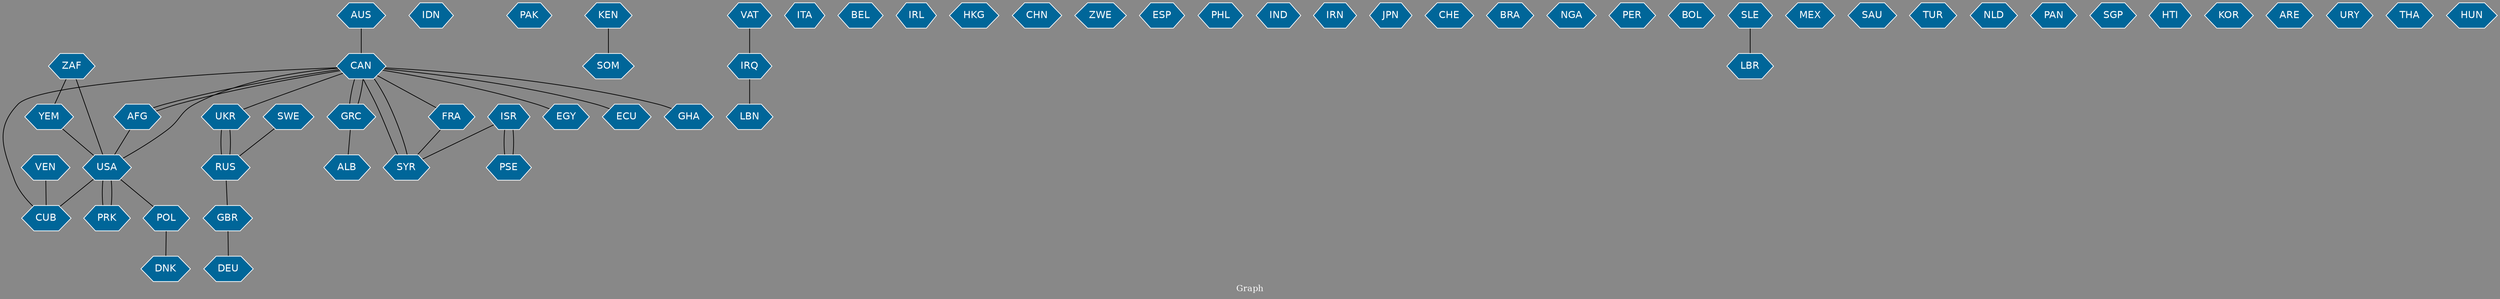 // Countries together in item graph
graph {
	graph [bgcolor="#888888" fontcolor=white fontsize=12 label="Graph" outputorder=edgesfirst overlap=prism]
	node [color=white fillcolor="#006699" fontcolor=white fontname=Helvetica shape=hexagon style=filled]
	edge [arrowhead=open color=black fontcolor=white fontname=Courier fontsize=12]
		AUS [label=AUS]
		AFG [label=AFG]
		CAN [label=CAN]
		IDN [label=IDN]
		PAK [label=PAK]
		RUS [label=RUS]
		USA [label=USA]
		CUB [label=CUB]
		YEM [label=YEM]
		KEN [label=KEN]
		UKR [label=UKR]
		IRQ [label=IRQ]
		LBN [label=LBN]
		ITA [label=ITA]
		BEL [label=BEL]
		VAT [label=VAT]
		IRL [label=IRL]
		PRK [label=PRK]
		HKG [label=HKG]
		GBR [label=GBR]
		DEU [label=DEU]
		GRC [label=GRC]
		PSE [label=PSE]
		FRA [label=FRA]
		SYR [label=SYR]
		ISR [label=ISR]
		CHN [label=CHN]
		ZWE [label=ZWE]
		ESP [label=ESP]
		SWE [label=SWE]
		PHL [label=PHL]
		IND [label=IND]
		IRN [label=IRN]
		JPN [label=JPN]
		ZAF [label=ZAF]
		POL [label=POL]
		CHE [label=CHE]
		BRA [label=BRA]
		DNK [label=DNK]
		NGA [label=NGA]
		PER [label=PER]
		BOL [label=BOL]
		VEN [label=VEN]
		SLE [label=SLE]
		MEX [label=MEX]
		SAU [label=SAU]
		EGY [label=EGY]
		TUR [label=TUR]
		NLD [label=NLD]
		PAN [label=PAN]
		SOM [label=SOM]
		ALB [label=ALB]
		SGP [label=SGP]
		LBR [label=LBR]
		ECU [label=ECU]
		HTI [label=HTI]
		KOR [label=KOR]
		ARE [label=ARE]
		URY [label=URY]
		GHA [label=GHA]
		THA [label=THA]
		HUN [label=HUN]
			CAN -- GHA [weight=1]
			ISR -- PSE [weight=4]
			UKR -- RUS [weight=2]
			CAN -- AFG [weight=1]
			CAN -- EGY [weight=1]
			USA -- CAN [weight=1]
			CAN -- GRC [weight=1]
			ISR -- SYR [weight=1]
			AFG -- CAN [weight=1]
			ZAF -- USA [weight=1]
			AUS -- CAN [weight=1]
			CAN -- UKR [weight=1]
			GRC -- CAN [weight=1]
			USA -- POL [weight=1]
			VAT -- IRQ [weight=1]
			SWE -- RUS [weight=1]
			IRQ -- LBN [weight=1]
			AFG -- USA [weight=1]
			GBR -- DEU [weight=1]
			YEM -- USA [weight=1]
			CAN -- CUB [weight=1]
			POL -- DNK [weight=1]
			CAN -- FRA [weight=1]
			USA -- CUB [weight=3]
			SYR -- CAN [weight=1]
			RUS -- GBR [weight=1]
			PSE -- ISR [weight=1]
			CAN -- SYR [weight=2]
			GRC -- ALB [weight=1]
			USA -- PRK [weight=1]
			KEN -- SOM [weight=1]
			RUS -- UKR [weight=2]
			CAN -- ECU [weight=1]
			PRK -- USA [weight=3]
			FRA -- SYR [weight=1]
			SLE -- LBR [weight=1]
			VEN -- CUB [weight=1]
			ZAF -- YEM [weight=1]
}